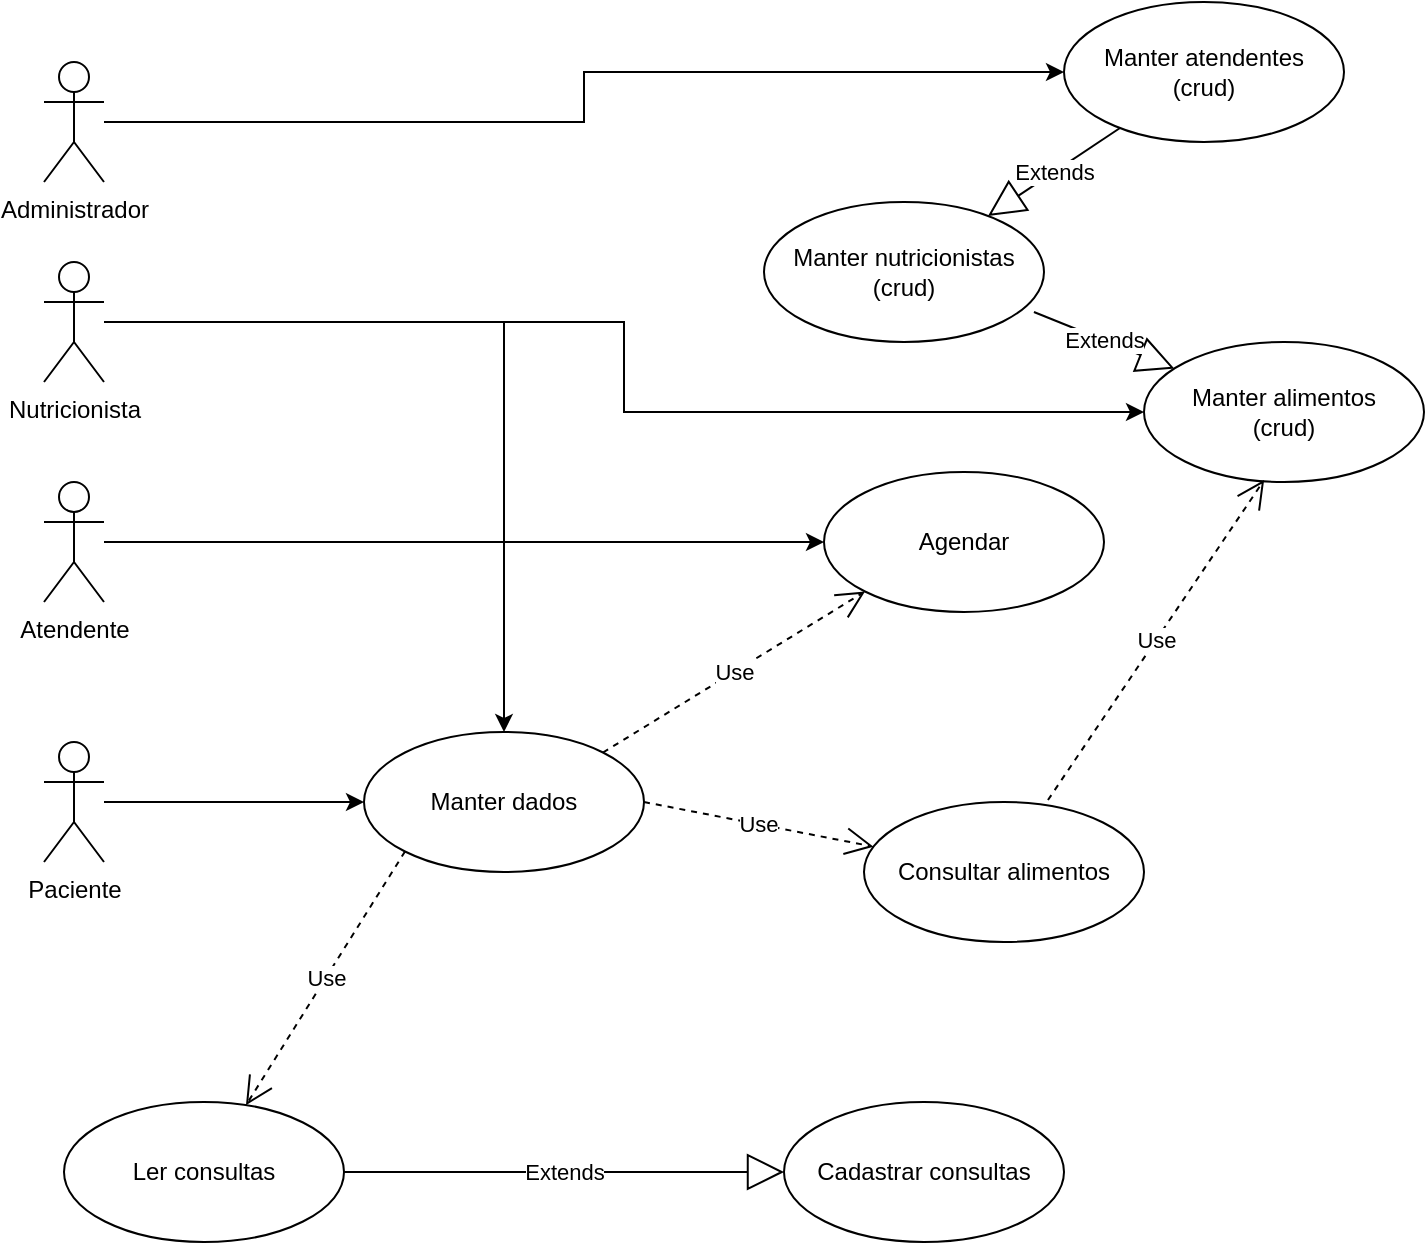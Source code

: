 <mxfile version="13.7.5" type="github">
  <diagram id="C5RBs43oDa-KdzZeNtuy" name="Page-1">
    <mxGraphModel dx="868" dy="462" grid="1" gridSize="10" guides="1" tooltips="1" connect="1" arrows="1" fold="1" page="1" pageScale="1" pageWidth="827" pageHeight="1169" math="0" shadow="0">
      <root>
        <mxCell id="WIyWlLk6GJQsqaUBKTNV-0" />
        <mxCell id="WIyWlLk6GJQsqaUBKTNV-1" parent="WIyWlLk6GJQsqaUBKTNV-0" />
        <mxCell id="_za1WFgPB-2L5A8JAV1J-22" style="edgeStyle=orthogonalEdgeStyle;rounded=0;orthogonalLoop=1;jettySize=auto;html=1;entryX=0;entryY=0.5;entryDx=0;entryDy=0;" edge="1" parent="WIyWlLk6GJQsqaUBKTNV-1" source="_za1WFgPB-2L5A8JAV1J-0" target="_za1WFgPB-2L5A8JAV1J-19">
          <mxGeometry relative="1" as="geometry" />
        </mxCell>
        <mxCell id="_za1WFgPB-2L5A8JAV1J-0" value="Administrador" style="shape=umlActor;verticalLabelPosition=bottom;verticalAlign=top;html=1;" vertex="1" parent="WIyWlLk6GJQsqaUBKTNV-1">
          <mxGeometry x="120" y="30" width="30" height="60" as="geometry" />
        </mxCell>
        <mxCell id="_za1WFgPB-2L5A8JAV1J-8" style="edgeStyle=orthogonalEdgeStyle;rounded=0;orthogonalLoop=1;jettySize=auto;html=1;entryX=0;entryY=0.5;entryDx=0;entryDy=0;" edge="1" parent="WIyWlLk6GJQsqaUBKTNV-1" source="_za1WFgPB-2L5A8JAV1J-1" target="_za1WFgPB-2L5A8JAV1J-5">
          <mxGeometry relative="1" as="geometry" />
        </mxCell>
        <mxCell id="_za1WFgPB-2L5A8JAV1J-1" value="Atendente" style="shape=umlActor;verticalLabelPosition=bottom;verticalAlign=top;html=1;" vertex="1" parent="WIyWlLk6GJQsqaUBKTNV-1">
          <mxGeometry x="120" y="240" width="30" height="60" as="geometry" />
        </mxCell>
        <mxCell id="_za1WFgPB-2L5A8JAV1J-9" style="edgeStyle=orthogonalEdgeStyle;rounded=0;orthogonalLoop=1;jettySize=auto;html=1;entryX=0.5;entryY=0;entryDx=0;entryDy=0;" edge="1" parent="WIyWlLk6GJQsqaUBKTNV-1" source="_za1WFgPB-2L5A8JAV1J-2" target="_za1WFgPB-2L5A8JAV1J-4">
          <mxGeometry relative="1" as="geometry" />
        </mxCell>
        <mxCell id="_za1WFgPB-2L5A8JAV1J-26" style="edgeStyle=orthogonalEdgeStyle;rounded=0;orthogonalLoop=1;jettySize=auto;html=1;" edge="1" parent="WIyWlLk6GJQsqaUBKTNV-1" source="_za1WFgPB-2L5A8JAV1J-2" target="_za1WFgPB-2L5A8JAV1J-21">
          <mxGeometry relative="1" as="geometry" />
        </mxCell>
        <mxCell id="_za1WFgPB-2L5A8JAV1J-2" value="Nutricionista" style="shape=umlActor;verticalLabelPosition=bottom;verticalAlign=top;html=1;" vertex="1" parent="WIyWlLk6GJQsqaUBKTNV-1">
          <mxGeometry x="120" y="130" width="30" height="60" as="geometry" />
        </mxCell>
        <mxCell id="_za1WFgPB-2L5A8JAV1J-10" style="edgeStyle=orthogonalEdgeStyle;rounded=0;orthogonalLoop=1;jettySize=auto;html=1;entryX=0;entryY=0.5;entryDx=0;entryDy=0;" edge="1" parent="WIyWlLk6GJQsqaUBKTNV-1" source="_za1WFgPB-2L5A8JAV1J-3" target="_za1WFgPB-2L5A8JAV1J-4">
          <mxGeometry relative="1" as="geometry" />
        </mxCell>
        <mxCell id="_za1WFgPB-2L5A8JAV1J-3" value="Paciente" style="shape=umlActor;verticalLabelPosition=bottom;verticalAlign=top;html=1;" vertex="1" parent="WIyWlLk6GJQsqaUBKTNV-1">
          <mxGeometry x="120" y="370" width="30" height="60" as="geometry" />
        </mxCell>
        <mxCell id="_za1WFgPB-2L5A8JAV1J-4" value="Manter dados" style="ellipse;whiteSpace=wrap;html=1;" vertex="1" parent="WIyWlLk6GJQsqaUBKTNV-1">
          <mxGeometry x="280" y="365" width="140" height="70" as="geometry" />
        </mxCell>
        <mxCell id="_za1WFgPB-2L5A8JAV1J-5" value="Agendar" style="ellipse;whiteSpace=wrap;html=1;" vertex="1" parent="WIyWlLk6GJQsqaUBKTNV-1">
          <mxGeometry x="510" y="235" width="140" height="70" as="geometry" />
        </mxCell>
        <mxCell id="_za1WFgPB-2L5A8JAV1J-6" value="Ler consultas" style="ellipse;whiteSpace=wrap;html=1;" vertex="1" parent="WIyWlLk6GJQsqaUBKTNV-1">
          <mxGeometry x="130" y="550" width="140" height="70" as="geometry" />
        </mxCell>
        <mxCell id="_za1WFgPB-2L5A8JAV1J-11" value="Consultar alimentos" style="ellipse;whiteSpace=wrap;html=1;" vertex="1" parent="WIyWlLk6GJQsqaUBKTNV-1">
          <mxGeometry x="530" y="400" width="140" height="70" as="geometry" />
        </mxCell>
        <mxCell id="_za1WFgPB-2L5A8JAV1J-12" value="Use" style="endArrow=open;endSize=12;dashed=1;html=1;exitX=1;exitY=0.5;exitDx=0;exitDy=0;" edge="1" parent="WIyWlLk6GJQsqaUBKTNV-1" source="_za1WFgPB-2L5A8JAV1J-4" target="_za1WFgPB-2L5A8JAV1J-11">
          <mxGeometry width="160" relative="1" as="geometry">
            <mxPoint x="330" y="450" as="sourcePoint" />
            <mxPoint x="490" y="450" as="targetPoint" />
          </mxGeometry>
        </mxCell>
        <mxCell id="_za1WFgPB-2L5A8JAV1J-13" value="Cadastrar consultas" style="ellipse;whiteSpace=wrap;html=1;" vertex="1" parent="WIyWlLk6GJQsqaUBKTNV-1">
          <mxGeometry x="490" y="550" width="140" height="70" as="geometry" />
        </mxCell>
        <mxCell id="_za1WFgPB-2L5A8JAV1J-16" value="Extends" style="endArrow=block;endSize=16;endFill=0;html=1;exitX=1;exitY=0.5;exitDx=0;exitDy=0;" edge="1" parent="WIyWlLk6GJQsqaUBKTNV-1" source="_za1WFgPB-2L5A8JAV1J-6" target="_za1WFgPB-2L5A8JAV1J-13">
          <mxGeometry width="160" relative="1" as="geometry">
            <mxPoint x="330" y="450" as="sourcePoint" />
            <mxPoint x="490" y="450" as="targetPoint" />
          </mxGeometry>
        </mxCell>
        <mxCell id="_za1WFgPB-2L5A8JAV1J-17" value="Use" style="endArrow=open;endSize=12;dashed=1;html=1;exitX=0;exitY=1;exitDx=0;exitDy=0;" edge="1" parent="WIyWlLk6GJQsqaUBKTNV-1" source="_za1WFgPB-2L5A8JAV1J-4" target="_za1WFgPB-2L5A8JAV1J-6">
          <mxGeometry width="160" relative="1" as="geometry">
            <mxPoint x="330" y="450" as="sourcePoint" />
            <mxPoint x="490" y="450" as="targetPoint" />
          </mxGeometry>
        </mxCell>
        <mxCell id="_za1WFgPB-2L5A8JAV1J-19" value="Manter atendentes&lt;br&gt;(crud)" style="ellipse;whiteSpace=wrap;html=1;" vertex="1" parent="WIyWlLk6GJQsqaUBKTNV-1">
          <mxGeometry x="630" width="140" height="70" as="geometry" />
        </mxCell>
        <mxCell id="_za1WFgPB-2L5A8JAV1J-20" value="Manter nutricionistas&lt;br&gt;(crud)" style="ellipse;whiteSpace=wrap;html=1;" vertex="1" parent="WIyWlLk6GJQsqaUBKTNV-1">
          <mxGeometry x="480" y="100" width="140" height="70" as="geometry" />
        </mxCell>
        <mxCell id="_za1WFgPB-2L5A8JAV1J-21" value="Manter alimentos&lt;br&gt;(crud)" style="ellipse;whiteSpace=wrap;html=1;" vertex="1" parent="WIyWlLk6GJQsqaUBKTNV-1">
          <mxGeometry x="670" y="170" width="140" height="70" as="geometry" />
        </mxCell>
        <mxCell id="_za1WFgPB-2L5A8JAV1J-23" value="Extends" style="endArrow=block;endSize=16;endFill=0;html=1;" edge="1" parent="WIyWlLk6GJQsqaUBKTNV-1" source="_za1WFgPB-2L5A8JAV1J-19" target="_za1WFgPB-2L5A8JAV1J-20">
          <mxGeometry width="160" relative="1" as="geometry">
            <mxPoint x="330" y="130" as="sourcePoint" />
            <mxPoint x="490" y="130" as="targetPoint" />
          </mxGeometry>
        </mxCell>
        <mxCell id="_za1WFgPB-2L5A8JAV1J-25" value="Extends" style="endArrow=block;endSize=16;endFill=0;html=1;exitX=0.964;exitY=0.786;exitDx=0;exitDy=0;exitPerimeter=0;" edge="1" parent="WIyWlLk6GJQsqaUBKTNV-1" source="_za1WFgPB-2L5A8JAV1J-20" target="_za1WFgPB-2L5A8JAV1J-21">
          <mxGeometry width="160" relative="1" as="geometry">
            <mxPoint x="330" y="130" as="sourcePoint" />
            <mxPoint x="490" y="130" as="targetPoint" />
          </mxGeometry>
        </mxCell>
        <mxCell id="_za1WFgPB-2L5A8JAV1J-27" value="Use" style="endArrow=open;endSize=12;dashed=1;html=1;exitX=0.657;exitY=-0.014;exitDx=0;exitDy=0;exitPerimeter=0;entryX=0.429;entryY=0.986;entryDx=0;entryDy=0;entryPerimeter=0;" edge="1" parent="WIyWlLk6GJQsqaUBKTNV-1" source="_za1WFgPB-2L5A8JAV1J-11" target="_za1WFgPB-2L5A8JAV1J-21">
          <mxGeometry width="160" relative="1" as="geometry">
            <mxPoint x="330" y="390" as="sourcePoint" />
            <mxPoint x="490" y="390" as="targetPoint" />
          </mxGeometry>
        </mxCell>
        <mxCell id="_za1WFgPB-2L5A8JAV1J-29" value="Use" style="endArrow=open;endSize=12;dashed=1;html=1;exitX=1;exitY=0;exitDx=0;exitDy=0;entryX=0;entryY=1;entryDx=0;entryDy=0;" edge="1" parent="WIyWlLk6GJQsqaUBKTNV-1" source="_za1WFgPB-2L5A8JAV1J-4" target="_za1WFgPB-2L5A8JAV1J-5">
          <mxGeometry width="160" relative="1" as="geometry">
            <mxPoint x="330" y="290" as="sourcePoint" />
            <mxPoint x="490" y="290" as="targetPoint" />
          </mxGeometry>
        </mxCell>
      </root>
    </mxGraphModel>
  </diagram>
</mxfile>
